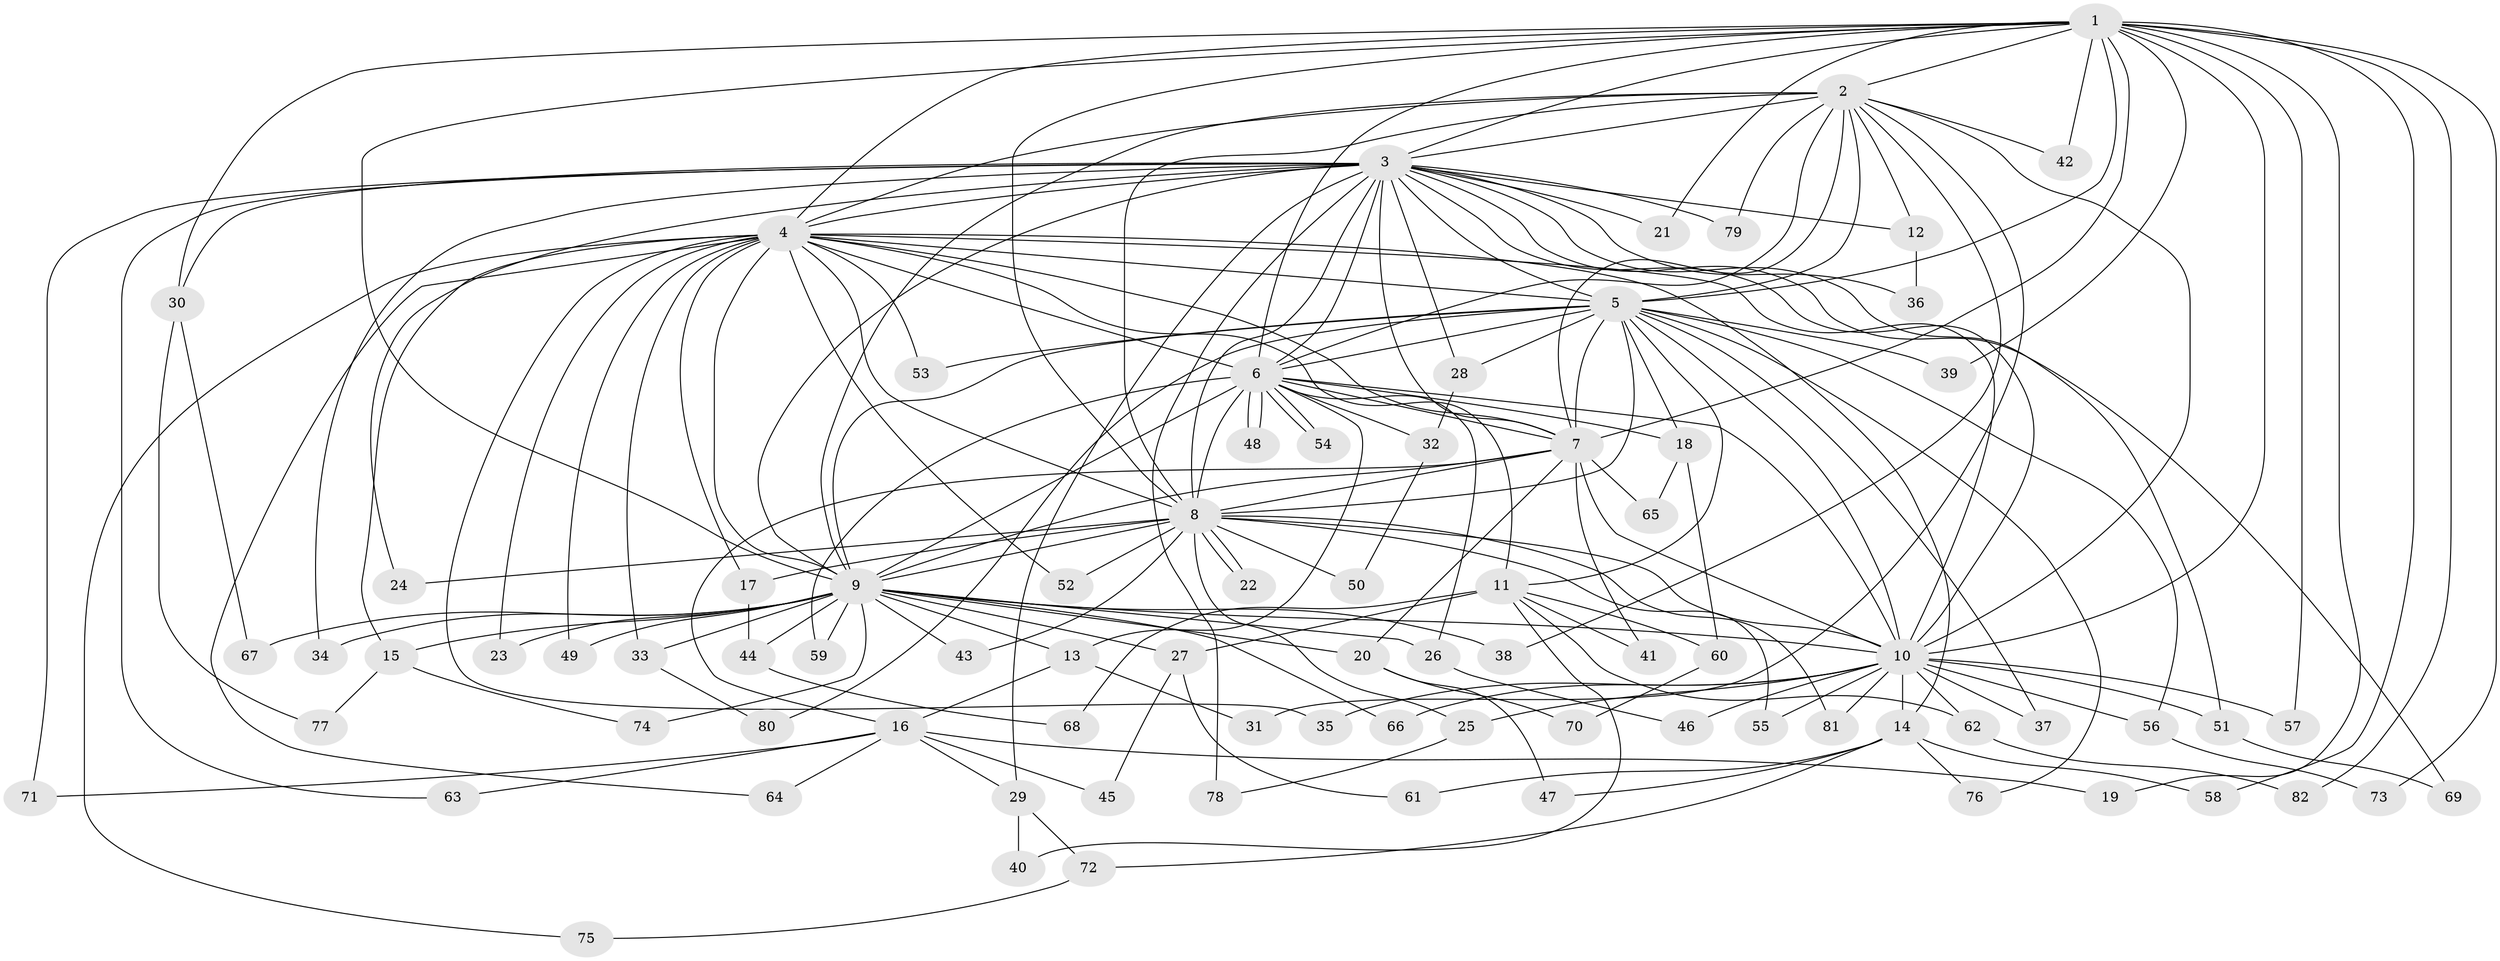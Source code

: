 // coarse degree distribution, {16: 0.04918032786885246, 13: 0.01639344262295082, 19: 0.03278688524590164, 28: 0.01639344262295082, 15: 0.01639344262295082, 12: 0.01639344262295082, 8: 0.01639344262295082, 10: 0.01639344262295082, 7: 0.01639344262295082, 2: 0.5573770491803278, 3: 0.13114754098360656, 4: 0.06557377049180328, 1: 0.03278688524590164, 5: 0.01639344262295082}
// Generated by graph-tools (version 1.1) at 2025/51/02/27/25 19:51:46]
// undirected, 82 vertices, 189 edges
graph export_dot {
graph [start="1"]
  node [color=gray90,style=filled];
  1;
  2;
  3;
  4;
  5;
  6;
  7;
  8;
  9;
  10;
  11;
  12;
  13;
  14;
  15;
  16;
  17;
  18;
  19;
  20;
  21;
  22;
  23;
  24;
  25;
  26;
  27;
  28;
  29;
  30;
  31;
  32;
  33;
  34;
  35;
  36;
  37;
  38;
  39;
  40;
  41;
  42;
  43;
  44;
  45;
  46;
  47;
  48;
  49;
  50;
  51;
  52;
  53;
  54;
  55;
  56;
  57;
  58;
  59;
  60;
  61;
  62;
  63;
  64;
  65;
  66;
  67;
  68;
  69;
  70;
  71;
  72;
  73;
  74;
  75;
  76;
  77;
  78;
  79;
  80;
  81;
  82;
  1 -- 2;
  1 -- 3;
  1 -- 4;
  1 -- 5;
  1 -- 6;
  1 -- 7;
  1 -- 8;
  1 -- 9;
  1 -- 10;
  1 -- 19;
  1 -- 21;
  1 -- 30;
  1 -- 39;
  1 -- 42;
  1 -- 57;
  1 -- 58;
  1 -- 73;
  1 -- 82;
  2 -- 3;
  2 -- 4;
  2 -- 5;
  2 -- 6;
  2 -- 7;
  2 -- 8;
  2 -- 9;
  2 -- 10;
  2 -- 12;
  2 -- 31;
  2 -- 38;
  2 -- 42;
  2 -- 79;
  3 -- 4;
  3 -- 5;
  3 -- 6;
  3 -- 7;
  3 -- 8;
  3 -- 9;
  3 -- 10;
  3 -- 12;
  3 -- 21;
  3 -- 24;
  3 -- 28;
  3 -- 29;
  3 -- 30;
  3 -- 34;
  3 -- 36;
  3 -- 51;
  3 -- 63;
  3 -- 69;
  3 -- 71;
  3 -- 78;
  3 -- 79;
  4 -- 5;
  4 -- 6;
  4 -- 7;
  4 -- 8;
  4 -- 9;
  4 -- 10;
  4 -- 11;
  4 -- 14;
  4 -- 15;
  4 -- 17;
  4 -- 23;
  4 -- 33;
  4 -- 35;
  4 -- 49;
  4 -- 52;
  4 -- 53;
  4 -- 64;
  4 -- 75;
  5 -- 6;
  5 -- 7;
  5 -- 8;
  5 -- 9;
  5 -- 10;
  5 -- 11;
  5 -- 18;
  5 -- 28;
  5 -- 37;
  5 -- 39;
  5 -- 53;
  5 -- 56;
  5 -- 76;
  5 -- 80;
  6 -- 7;
  6 -- 8;
  6 -- 9;
  6 -- 10;
  6 -- 13;
  6 -- 18;
  6 -- 26;
  6 -- 32;
  6 -- 48;
  6 -- 48;
  6 -- 54;
  6 -- 54;
  6 -- 59;
  7 -- 8;
  7 -- 9;
  7 -- 10;
  7 -- 16;
  7 -- 20;
  7 -- 41;
  7 -- 65;
  8 -- 9;
  8 -- 10;
  8 -- 17;
  8 -- 22;
  8 -- 22;
  8 -- 24;
  8 -- 25;
  8 -- 43;
  8 -- 50;
  8 -- 52;
  8 -- 55;
  8 -- 81;
  9 -- 10;
  9 -- 13;
  9 -- 15;
  9 -- 20;
  9 -- 23;
  9 -- 26;
  9 -- 27;
  9 -- 33;
  9 -- 34;
  9 -- 38;
  9 -- 43;
  9 -- 44;
  9 -- 49;
  9 -- 59;
  9 -- 66;
  9 -- 67;
  9 -- 74;
  10 -- 14;
  10 -- 25;
  10 -- 35;
  10 -- 37;
  10 -- 46;
  10 -- 51;
  10 -- 55;
  10 -- 56;
  10 -- 57;
  10 -- 62;
  10 -- 66;
  10 -- 81;
  11 -- 27;
  11 -- 40;
  11 -- 41;
  11 -- 60;
  11 -- 62;
  11 -- 68;
  12 -- 36;
  13 -- 16;
  13 -- 31;
  14 -- 47;
  14 -- 58;
  14 -- 61;
  14 -- 72;
  14 -- 76;
  15 -- 74;
  15 -- 77;
  16 -- 19;
  16 -- 29;
  16 -- 45;
  16 -- 63;
  16 -- 64;
  16 -- 71;
  17 -- 44;
  18 -- 60;
  18 -- 65;
  20 -- 47;
  20 -- 70;
  25 -- 78;
  26 -- 46;
  27 -- 45;
  27 -- 61;
  28 -- 32;
  29 -- 40;
  29 -- 72;
  30 -- 67;
  30 -- 77;
  32 -- 50;
  33 -- 80;
  44 -- 68;
  51 -- 69;
  56 -- 73;
  60 -- 70;
  62 -- 82;
  72 -- 75;
}
